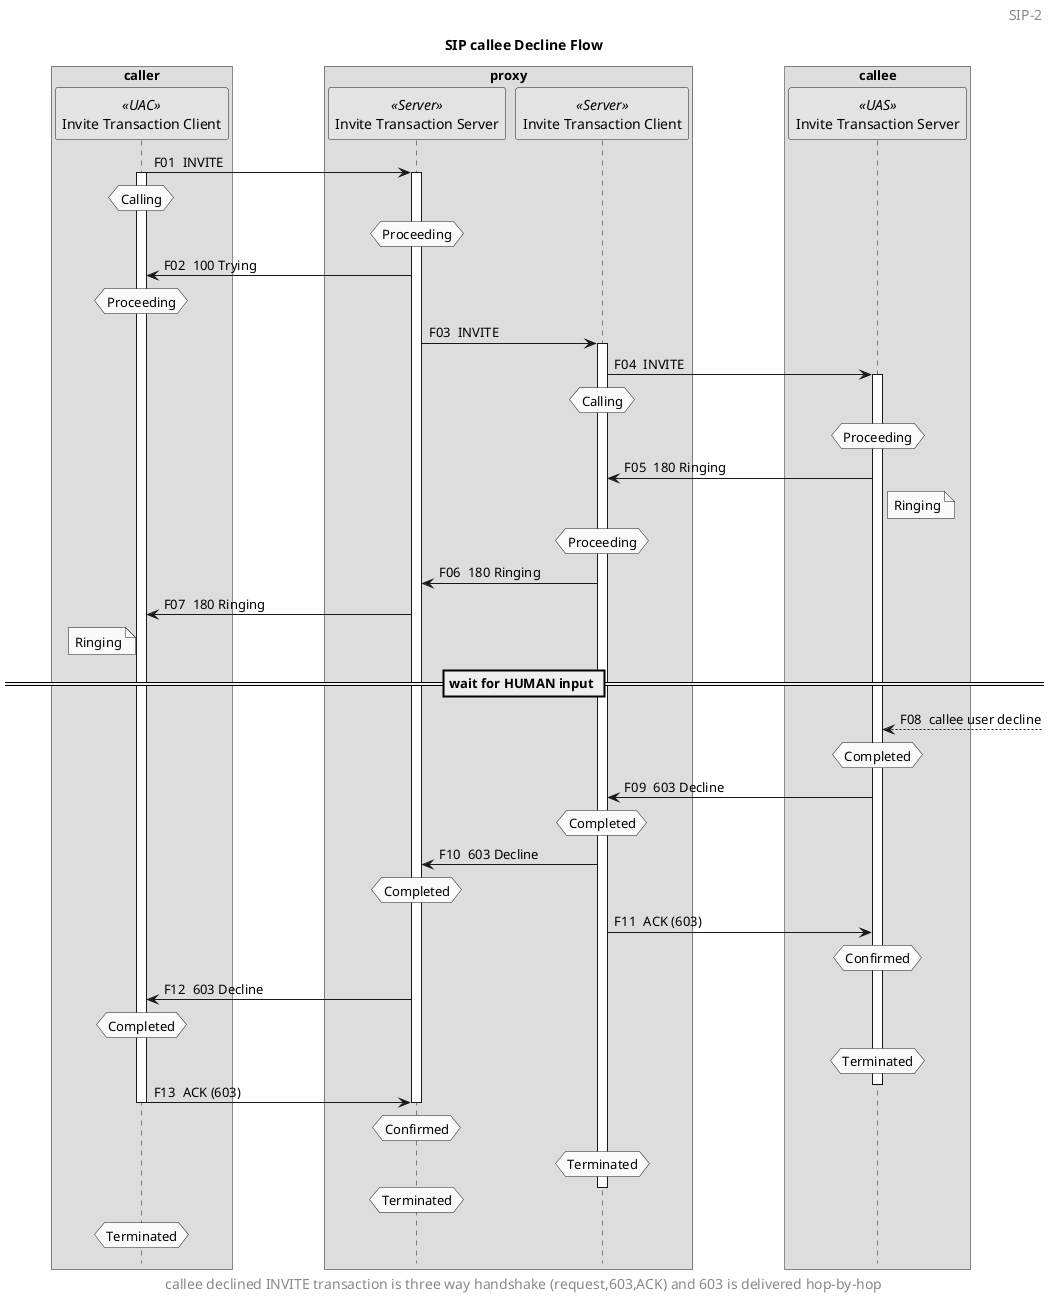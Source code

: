 @startuml
title SIP callee Decline Flow
!pragma teoz true
skinparam monochrome true
autonumber "F00 "
hide footbox
skinparam BoxPadding 40

skinparam headerFontSize 14
'skinparam headerFontColor red
header SIP-2

box "caller"
participant "Invite Transaction Client" as UAC_ITC << UAC >>
end box

box "proxy"
participant "Invite Transaction Server" as Proxy_ITS << Server >>
participant "Invite Transaction Client" as Proxy_ITC << Server >>
end box

box "callee"
participant "Invite Transaction Server" as UAS_ITS << UAS >>
end box

'hnote over UAC_ITC: None
UAC_ITC -> Proxy_ITS: INVITE
activate UAC_ITC
hnote over UAC_ITC: Calling
activate Proxy_ITS
hnote over Proxy_ITS: Proceeding
UAC_ITC <- Proxy_ITS: 100 Trying
hnote over UAC_ITC: Proceeding
'hnote over Proxy_ITC: None
Proxy_ITS -> Proxy_ITC: INVITE
activate Proxy_ITC
Proxy_ITC -> UAS_ITS: INVITE
hnote over Proxy_ITC: Calling
activate UAS_ITS
hnote over UAS_ITS: Proceeding
Proxy_ITC <- UAS_ITS: 180 Ringing
note right of UAS_ITS: Ringing
hnote over Proxy_ITC: Proceeding
Proxy_ITS <- Proxy_ITC: 180 Ringing
UAC_ITC <- Proxy_ITS: 180 Ringing
note left of UAC_ITC: Ringing
== wait for HUMAN input ==

UAS_ITS <--] : callee user decline
hnote over UAS_ITS: Completed
Proxy_ITC <- UAS_ITS: 603 Decline
hnote over Proxy_ITC: Completed
Proxy_ITS <- Proxy_ITC: 603 Decline
hnote over Proxy_ITS: Completed
Proxy_ITC -> UAS_ITS: ACK (603)
hnote over UAS_ITS: Confirmed
UAC_ITC <- Proxy_ITS: 603 Decline
hnote over UAC_ITC: Completed
'UAS_ITS -> UAS_ITS: timer I fired (5s)
hnote over UAS_ITS: Terminated
deactivate UAS_ITS
UAC_ITC -> Proxy_ITS: ACK (603)
hnote over Proxy_ITS: Confirmed
'Proxy_ITC -> Proxy_ITC: timer D fired (32s)
hnote over Proxy_ITC: Terminated
deactivate Proxy_ITC
'Proxy_ITS -> Proxy_ITS: timer I fired (5s)
hnote over Proxy_ITS: Terminated
deactivate Proxy_ITS
'UAC_ITC -> UAC_ITC: timer D fired (32s)
hnote over UAC_ITC: Terminated
deactivate UAC_ITC

skinparam footerFontSize 14
'skinparam footerFontColor red
footer callee declined INVITE transaction is three way handshake (request,603,ACK) and 603 is delivered hop-by-hop

@enduml
